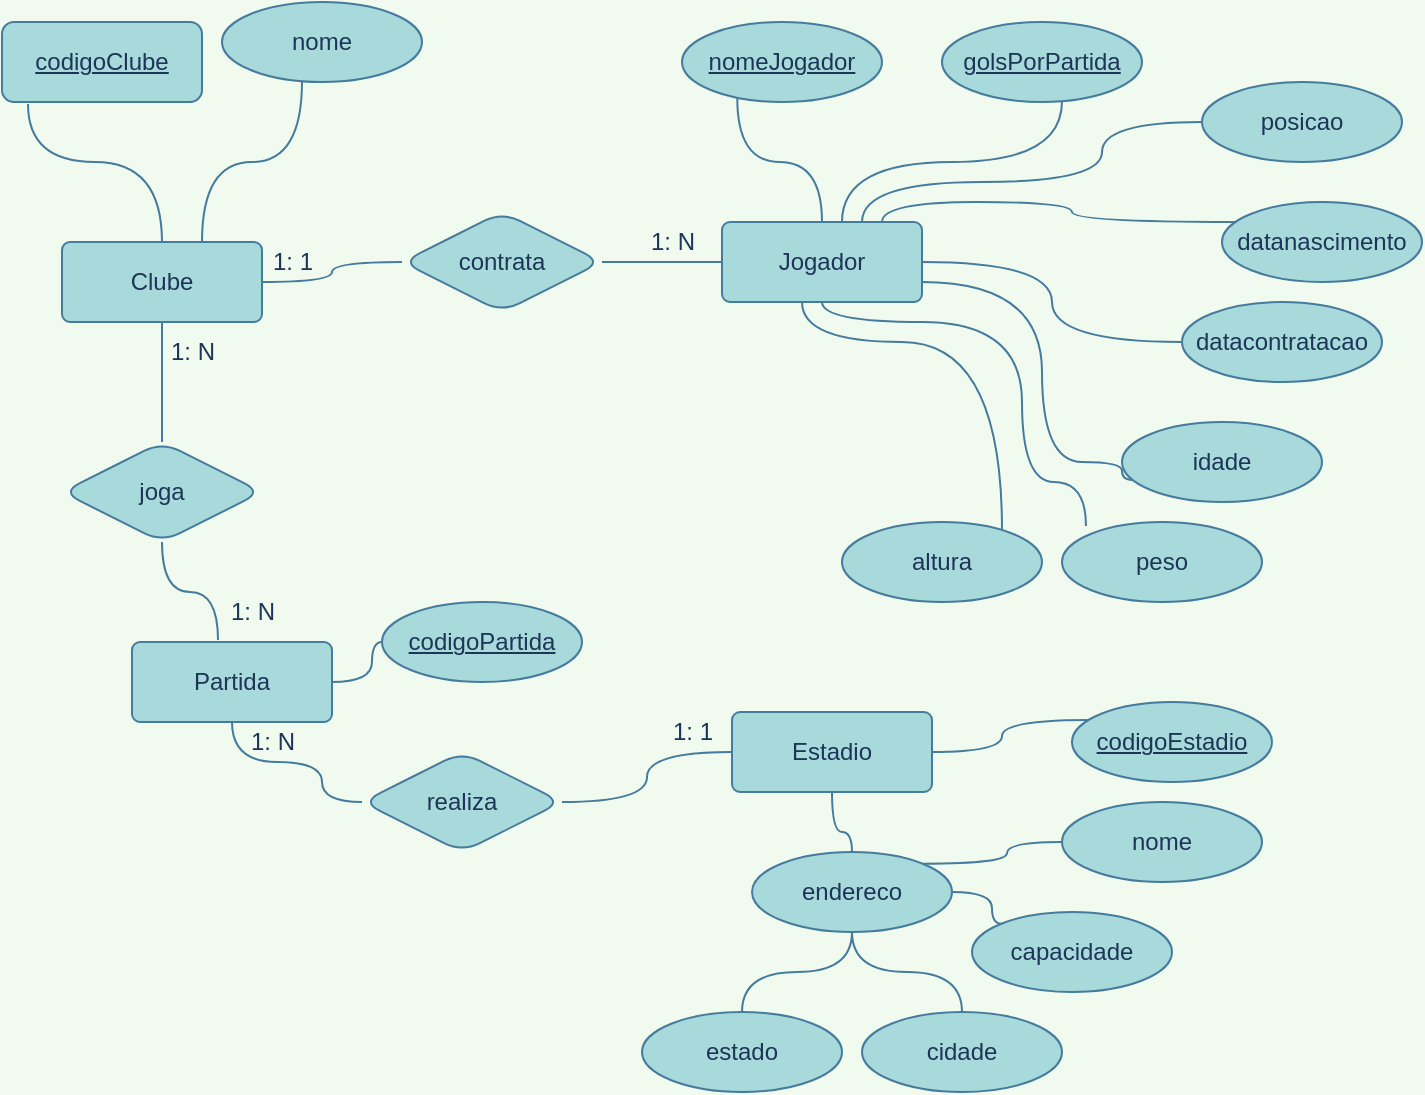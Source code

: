 <mxfile version="20.4.2" type="github" pages="2">
  <diagram id="-6PNWrwhY_0aAxeJvWDd" name="modeloconceitualFutebol">
    <mxGraphModel dx="1020" dy="536" grid="0" gridSize="10" guides="1" tooltips="1" connect="1" arrows="1" fold="1" page="1" pageScale="1" pageWidth="827" pageHeight="1169" background="#F1FAEE" math="0" shadow="0">
      <root>
        <mxCell id="0" />
        <mxCell id="1" parent="0" />
        <mxCell id="8zsah-cUSWj-YQ_bdB5u-6" style="edgeStyle=orthogonalEdgeStyle;rounded=1;orthogonalLoop=1;jettySize=auto;html=1;entryX=0.13;entryY=1.025;entryDx=0;entryDy=0;entryPerimeter=0;endArrow=none;endFill=0;labelBackgroundColor=#F1FAEE;strokeColor=#457B9D;fontColor=#1D3557;curved=1;" parent="1" source="8zsah-cUSWj-YQ_bdB5u-2" target="8zsah-cUSWj-YQ_bdB5u-4" edge="1">
          <mxGeometry relative="1" as="geometry">
            <Array as="points">
              <mxPoint x="122" y="192" />
              <mxPoint x="55" y="192" />
            </Array>
          </mxGeometry>
        </mxCell>
        <mxCell id="8zsah-cUSWj-YQ_bdB5u-7" style="edgeStyle=orthogonalEdgeStyle;rounded=1;orthogonalLoop=1;jettySize=auto;html=1;endArrow=none;endFill=0;labelBackgroundColor=#F1FAEE;strokeColor=#457B9D;fontColor=#1D3557;curved=1;" parent="1" source="8zsah-cUSWj-YQ_bdB5u-2" target="8zsah-cUSWj-YQ_bdB5u-5" edge="1">
          <mxGeometry relative="1" as="geometry">
            <Array as="points">
              <mxPoint x="142" y="192" />
              <mxPoint x="192" y="192" />
            </Array>
          </mxGeometry>
        </mxCell>
        <mxCell id="8zsah-cUSWj-YQ_bdB5u-48" style="edgeStyle=orthogonalEdgeStyle;rounded=1;orthogonalLoop=1;jettySize=auto;html=1;endArrow=none;endFill=0;labelBackgroundColor=#F1FAEE;strokeColor=#457B9D;fontColor=#1D3557;curved=1;" parent="1" source="8zsah-cUSWj-YQ_bdB5u-2" target="8zsah-cUSWj-YQ_bdB5u-47" edge="1">
          <mxGeometry relative="1" as="geometry" />
        </mxCell>
        <mxCell id="8zsah-cUSWj-YQ_bdB5u-56" style="edgeStyle=orthogonalEdgeStyle;rounded=1;orthogonalLoop=1;jettySize=auto;html=1;endArrow=none;endFill=0;labelBackgroundColor=#F1FAEE;strokeColor=#457B9D;fontColor=#1D3557;curved=1;" parent="1" source="8zsah-cUSWj-YQ_bdB5u-2" target="8zsah-cUSWj-YQ_bdB5u-55" edge="1">
          <mxGeometry relative="1" as="geometry" />
        </mxCell>
        <mxCell id="8zsah-cUSWj-YQ_bdB5u-2" value="Clube" style="rounded=1;arcSize=10;whiteSpace=wrap;html=1;align=center;fillColor=#A8DADC;strokeColor=#457B9D;fontColor=#1D3557;" parent="1" vertex="1">
          <mxGeometry x="72" y="232" width="100" height="40" as="geometry" />
        </mxCell>
        <mxCell id="8zsah-cUSWj-YQ_bdB5u-4" value="&lt;u&gt;codigoClube&lt;/u&gt;" style="whiteSpace=wrap;html=1;align=center;rounded=1;fillColor=#A8DADC;strokeColor=#457B9D;fontColor=#1D3557;" parent="1" vertex="1">
          <mxGeometry x="42" y="122" width="100" height="40" as="geometry" />
        </mxCell>
        <mxCell id="8zsah-cUSWj-YQ_bdB5u-5" value="nome" style="ellipse;whiteSpace=wrap;html=1;align=center;rounded=1;glass=1;fillColor=#A8DADC;strokeColor=#457B9D;fontColor=#1D3557;" parent="1" vertex="1">
          <mxGeometry x="152" y="112" width="100" height="40" as="geometry" />
        </mxCell>
        <mxCell id="8zsah-cUSWj-YQ_bdB5u-18" style="edgeStyle=orthogonalEdgeStyle;rounded=1;orthogonalLoop=1;jettySize=auto;html=1;entryX=0.25;entryY=1;entryDx=0;entryDy=0;endArrow=none;endFill=0;labelBackgroundColor=#F1FAEE;strokeColor=#457B9D;fontColor=#1D3557;curved=1;" parent="1" source="8zsah-cUSWj-YQ_bdB5u-8" target="8zsah-cUSWj-YQ_bdB5u-9" edge="1">
          <mxGeometry relative="1" as="geometry" />
        </mxCell>
        <mxCell id="8zsah-cUSWj-YQ_bdB5u-19" style="edgeStyle=orthogonalEdgeStyle;rounded=1;orthogonalLoop=1;jettySize=auto;html=1;endArrow=none;endFill=0;labelBackgroundColor=#F1FAEE;strokeColor=#457B9D;fontColor=#1D3557;curved=1;" parent="1" source="8zsah-cUSWj-YQ_bdB5u-8" target="8zsah-cUSWj-YQ_bdB5u-11" edge="1">
          <mxGeometry relative="1" as="geometry">
            <Array as="points">
              <mxPoint x="462" y="192" />
              <mxPoint x="572" y="192" />
            </Array>
          </mxGeometry>
        </mxCell>
        <mxCell id="8zsah-cUSWj-YQ_bdB5u-20" style="edgeStyle=orthogonalEdgeStyle;rounded=1;orthogonalLoop=1;jettySize=auto;html=1;entryX=0;entryY=0.5;entryDx=0;entryDy=0;endArrow=none;endFill=0;labelBackgroundColor=#F1FAEE;strokeColor=#457B9D;fontColor=#1D3557;curved=1;" parent="1" source="8zsah-cUSWj-YQ_bdB5u-8" target="8zsah-cUSWj-YQ_bdB5u-12" edge="1">
          <mxGeometry relative="1" as="geometry">
            <Array as="points">
              <mxPoint x="472" y="202" />
              <mxPoint x="592" y="202" />
              <mxPoint x="592" y="172" />
            </Array>
          </mxGeometry>
        </mxCell>
        <mxCell id="8zsah-cUSWj-YQ_bdB5u-21" style="edgeStyle=orthogonalEdgeStyle;rounded=1;orthogonalLoop=1;jettySize=auto;html=1;endArrow=none;endFill=0;labelBackgroundColor=#F1FAEE;strokeColor=#457B9D;fontColor=#1D3557;curved=1;" parent="1" source="8zsah-cUSWj-YQ_bdB5u-8" target="8zsah-cUSWj-YQ_bdB5u-13" edge="1">
          <mxGeometry relative="1" as="geometry">
            <Array as="points">
              <mxPoint x="482" y="212" />
              <mxPoint x="577" y="212" />
              <mxPoint x="577" y="222" />
            </Array>
          </mxGeometry>
        </mxCell>
        <mxCell id="8zsah-cUSWj-YQ_bdB5u-22" style="edgeStyle=orthogonalEdgeStyle;rounded=1;orthogonalLoop=1;jettySize=auto;html=1;entryX=0;entryY=0.5;entryDx=0;entryDy=0;endArrow=none;endFill=0;labelBackgroundColor=#F1FAEE;strokeColor=#457B9D;fontColor=#1D3557;curved=1;" parent="1" source="8zsah-cUSWj-YQ_bdB5u-8" target="8zsah-cUSWj-YQ_bdB5u-14" edge="1">
          <mxGeometry relative="1" as="geometry" />
        </mxCell>
        <mxCell id="8zsah-cUSWj-YQ_bdB5u-23" style="edgeStyle=orthogonalEdgeStyle;rounded=1;orthogonalLoop=1;jettySize=auto;html=1;entryX=0;entryY=0.75;entryDx=0;entryDy=0;endArrow=none;endFill=0;labelBackgroundColor=#F1FAEE;strokeColor=#457B9D;fontColor=#1D3557;curved=1;" parent="1" source="8zsah-cUSWj-YQ_bdB5u-8" target="8zsah-cUSWj-YQ_bdB5u-15" edge="1">
          <mxGeometry relative="1" as="geometry">
            <Array as="points">
              <mxPoint x="562" y="252" />
              <mxPoint x="562" y="342" />
              <mxPoint x="602" y="342" />
            </Array>
          </mxGeometry>
        </mxCell>
        <mxCell id="8zsah-cUSWj-YQ_bdB5u-24" style="edgeStyle=orthogonalEdgeStyle;rounded=1;orthogonalLoop=1;jettySize=auto;html=1;entryX=0.12;entryY=0.05;entryDx=0;entryDy=0;entryPerimeter=0;endArrow=none;endFill=0;labelBackgroundColor=#F1FAEE;strokeColor=#457B9D;fontColor=#1D3557;curved=1;" parent="1" source="8zsah-cUSWj-YQ_bdB5u-8" target="8zsah-cUSWj-YQ_bdB5u-16" edge="1">
          <mxGeometry relative="1" as="geometry">
            <Array as="points">
              <mxPoint x="452" y="272" />
              <mxPoint x="552" y="272" />
              <mxPoint x="552" y="352" />
              <mxPoint x="584" y="352" />
            </Array>
          </mxGeometry>
        </mxCell>
        <mxCell id="8zsah-cUSWj-YQ_bdB5u-25" style="edgeStyle=orthogonalEdgeStyle;rounded=1;orthogonalLoop=1;jettySize=auto;html=1;endArrow=none;endFill=0;labelBackgroundColor=#F1FAEE;strokeColor=#457B9D;fontColor=#1D3557;curved=1;" parent="1" source="8zsah-cUSWj-YQ_bdB5u-8" target="8zsah-cUSWj-YQ_bdB5u-17" edge="1">
          <mxGeometry relative="1" as="geometry">
            <Array as="points">
              <mxPoint x="442" y="282" />
              <mxPoint x="542" y="282" />
            </Array>
          </mxGeometry>
        </mxCell>
        <mxCell id="8zsah-cUSWj-YQ_bdB5u-8" value="Jogador" style="rounded=1;arcSize=10;whiteSpace=wrap;html=1;align=center;fillColor=#A8DADC;strokeColor=#457B9D;fontColor=#1D3557;" parent="1" vertex="1">
          <mxGeometry x="402" y="222" width="100" height="40" as="geometry" />
        </mxCell>
        <mxCell id="8zsah-cUSWj-YQ_bdB5u-9" value="&lt;u&gt;nomeJogador&lt;/u&gt;" style="ellipse;whiteSpace=wrap;html=1;align=center;rounded=1;glass=1;fillColor=#A8DADC;strokeColor=#457B9D;fontColor=#1D3557;" parent="1" vertex="1">
          <mxGeometry x="382" y="122" width="100" height="40" as="geometry" />
        </mxCell>
        <mxCell id="8zsah-cUSWj-YQ_bdB5u-11" value="&lt;u&gt;golsPorPartida&lt;/u&gt;" style="ellipse;whiteSpace=wrap;html=1;align=center;rounded=1;glass=1;fillColor=#A8DADC;strokeColor=#457B9D;fontColor=#1D3557;" parent="1" vertex="1">
          <mxGeometry x="512" y="122" width="100" height="40" as="geometry" />
        </mxCell>
        <mxCell id="8zsah-cUSWj-YQ_bdB5u-12" value="posicao" style="ellipse;whiteSpace=wrap;html=1;align=center;rounded=1;glass=1;fillColor=#A8DADC;strokeColor=#457B9D;fontColor=#1D3557;" parent="1" vertex="1">
          <mxGeometry x="642" y="152" width="100" height="40" as="geometry" />
        </mxCell>
        <mxCell id="8zsah-cUSWj-YQ_bdB5u-13" value="datanascimento" style="ellipse;whiteSpace=wrap;html=1;align=center;rounded=1;glass=1;fillColor=#A8DADC;strokeColor=#457B9D;fontColor=#1D3557;" parent="1" vertex="1">
          <mxGeometry x="652" y="212" width="100" height="40" as="geometry" />
        </mxCell>
        <mxCell id="8zsah-cUSWj-YQ_bdB5u-14" value="datacontratacao" style="ellipse;whiteSpace=wrap;html=1;align=center;rounded=1;glass=1;fillColor=#A8DADC;strokeColor=#457B9D;fontColor=#1D3557;" parent="1" vertex="1">
          <mxGeometry x="632" y="262" width="100" height="40" as="geometry" />
        </mxCell>
        <mxCell id="8zsah-cUSWj-YQ_bdB5u-15" value="idade" style="ellipse;whiteSpace=wrap;html=1;align=center;rounded=1;glass=1;fillColor=#A8DADC;strokeColor=#457B9D;fontColor=#1D3557;" parent="1" vertex="1">
          <mxGeometry x="602" y="322" width="100" height="40" as="geometry" />
        </mxCell>
        <mxCell id="8zsah-cUSWj-YQ_bdB5u-16" value="peso" style="ellipse;whiteSpace=wrap;html=1;align=center;rounded=1;glass=1;fillColor=#A8DADC;strokeColor=#457B9D;fontColor=#1D3557;" parent="1" vertex="1">
          <mxGeometry x="572" y="372" width="100" height="40" as="geometry" />
        </mxCell>
        <mxCell id="8zsah-cUSWj-YQ_bdB5u-17" value="altura" style="ellipse;whiteSpace=wrap;html=1;align=center;rounded=1;glass=1;fillColor=#A8DADC;strokeColor=#457B9D;fontColor=#1D3557;" parent="1" vertex="1">
          <mxGeometry x="462" y="372" width="100" height="40" as="geometry" />
        </mxCell>
        <mxCell id="8zsah-cUSWj-YQ_bdB5u-35" style="edgeStyle=orthogonalEdgeStyle;rounded=1;orthogonalLoop=1;jettySize=auto;html=1;entryX=0.09;entryY=0.225;entryDx=0;entryDy=0;entryPerimeter=0;endArrow=none;endFill=0;labelBackgroundColor=#F1FAEE;strokeColor=#457B9D;fontColor=#1D3557;curved=1;" parent="1" source="8zsah-cUSWj-YQ_bdB5u-26" target="8zsah-cUSWj-YQ_bdB5u-28" edge="1">
          <mxGeometry relative="1" as="geometry" />
        </mxCell>
        <mxCell id="8zsah-cUSWj-YQ_bdB5u-38" style="edgeStyle=orthogonalEdgeStyle;rounded=1;orthogonalLoop=1;jettySize=auto;html=1;entryX=0.5;entryY=0;entryDx=0;entryDy=0;endArrow=none;endFill=0;labelBackgroundColor=#F1FAEE;strokeColor=#457B9D;fontColor=#1D3557;curved=1;" parent="1" source="8zsah-cUSWj-YQ_bdB5u-26" target="8zsah-cUSWj-YQ_bdB5u-37" edge="1">
          <mxGeometry relative="1" as="geometry" />
        </mxCell>
        <mxCell id="8zsah-cUSWj-YQ_bdB5u-26" value="Estadio" style="rounded=1;arcSize=10;whiteSpace=wrap;html=1;align=center;fillColor=#A8DADC;strokeColor=#457B9D;fontColor=#1D3557;" parent="1" vertex="1">
          <mxGeometry x="407" y="467" width="100" height="40" as="geometry" />
        </mxCell>
        <mxCell id="8zsah-cUSWj-YQ_bdB5u-28" value="&lt;u&gt;codigoEstadio&lt;/u&gt;" style="ellipse;whiteSpace=wrap;html=1;align=center;rounded=1;glass=1;fillColor=#A8DADC;strokeColor=#457B9D;fontColor=#1D3557;" parent="1" vertex="1">
          <mxGeometry x="577" y="462" width="100" height="40" as="geometry" />
        </mxCell>
        <mxCell id="8zsah-cUSWj-YQ_bdB5u-29" value="nome" style="ellipse;whiteSpace=wrap;html=1;align=center;rounded=1;glass=1;fillColor=#A8DADC;strokeColor=#457B9D;fontColor=#1D3557;" parent="1" vertex="1">
          <mxGeometry x="572" y="512" width="100" height="40" as="geometry" />
        </mxCell>
        <mxCell id="8zsah-cUSWj-YQ_bdB5u-30" value="cidade" style="ellipse;whiteSpace=wrap;html=1;align=center;rounded=1;glass=1;fillColor=#A8DADC;strokeColor=#457B9D;fontColor=#1D3557;" parent="1" vertex="1">
          <mxGeometry x="472" y="617" width="100" height="40" as="geometry" />
        </mxCell>
        <mxCell id="8zsah-cUSWj-YQ_bdB5u-31" value="estado" style="ellipse;whiteSpace=wrap;html=1;align=center;rounded=1;glass=1;fillColor=#A8DADC;strokeColor=#457B9D;fontColor=#1D3557;" parent="1" vertex="1">
          <mxGeometry x="362" y="617" width="100" height="40" as="geometry" />
        </mxCell>
        <mxCell id="8zsah-cUSWj-YQ_bdB5u-63" style="edgeStyle=orthogonalEdgeStyle;rounded=1;orthogonalLoop=1;jettySize=auto;html=1;endArrow=none;endFill=0;labelBackgroundColor=#F1FAEE;strokeColor=#457B9D;fontColor=#1D3557;curved=1;" parent="1" source="8zsah-cUSWj-YQ_bdB5u-37" target="8zsah-cUSWj-YQ_bdB5u-31" edge="1">
          <mxGeometry relative="1" as="geometry" />
        </mxCell>
        <mxCell id="8zsah-cUSWj-YQ_bdB5u-64" style="edgeStyle=orthogonalEdgeStyle;rounded=1;orthogonalLoop=1;jettySize=auto;html=1;endArrow=none;endFill=0;labelBackgroundColor=#F1FAEE;strokeColor=#457B9D;fontColor=#1D3557;curved=1;" parent="1" source="8zsah-cUSWj-YQ_bdB5u-37" target="8zsah-cUSWj-YQ_bdB5u-30" edge="1">
          <mxGeometry relative="1" as="geometry" />
        </mxCell>
        <mxCell id="8zsah-cUSWj-YQ_bdB5u-66" style="edgeStyle=orthogonalEdgeStyle;rounded=1;orthogonalLoop=1;jettySize=auto;html=1;entryX=0;entryY=0;entryDx=0;entryDy=0;endArrow=none;endFill=0;labelBackgroundColor=#F1FAEE;strokeColor=#457B9D;fontColor=#1D3557;curved=1;" parent="1" source="8zsah-cUSWj-YQ_bdB5u-37" target="8zsah-cUSWj-YQ_bdB5u-42" edge="1">
          <mxGeometry relative="1" as="geometry" />
        </mxCell>
        <mxCell id="8zsah-cUSWj-YQ_bdB5u-70" style="edgeStyle=orthogonalEdgeStyle;rounded=1;orthogonalLoop=1;jettySize=auto;html=1;exitX=1;exitY=0;exitDx=0;exitDy=0;endArrow=none;endFill=0;labelBackgroundColor=#F1FAEE;strokeColor=#457B9D;fontColor=#1D3557;curved=1;" parent="1" source="8zsah-cUSWj-YQ_bdB5u-37" target="8zsah-cUSWj-YQ_bdB5u-29" edge="1">
          <mxGeometry relative="1" as="geometry" />
        </mxCell>
        <mxCell id="8zsah-cUSWj-YQ_bdB5u-37" value="endereco" style="ellipse;whiteSpace=wrap;html=1;align=center;rounded=1;glass=1;fillColor=#A8DADC;strokeColor=#457B9D;fontColor=#1D3557;" parent="1" vertex="1">
          <mxGeometry x="417" y="537" width="100" height="40" as="geometry" />
        </mxCell>
        <mxCell id="8zsah-cUSWj-YQ_bdB5u-42" value="capacidade" style="ellipse;whiteSpace=wrap;html=1;align=center;rounded=1;glass=1;fillColor=#A8DADC;strokeColor=#457B9D;fontColor=#1D3557;" parent="1" vertex="1">
          <mxGeometry x="527" y="567" width="100" height="40" as="geometry" />
        </mxCell>
        <mxCell id="8zsah-cUSWj-YQ_bdB5u-46" style="edgeStyle=orthogonalEdgeStyle;rounded=1;orthogonalLoop=1;jettySize=auto;html=1;entryX=0;entryY=0.5;entryDx=0;entryDy=0;endArrow=none;endFill=0;labelBackgroundColor=#F1FAEE;strokeColor=#457B9D;fontColor=#1D3557;curved=1;" parent="1" source="8zsah-cUSWj-YQ_bdB5u-44" target="8zsah-cUSWj-YQ_bdB5u-45" edge="1">
          <mxGeometry relative="1" as="geometry" />
        </mxCell>
        <mxCell id="8zsah-cUSWj-YQ_bdB5u-71" style="edgeStyle=orthogonalEdgeStyle;rounded=1;orthogonalLoop=1;jettySize=auto;html=1;entryX=0;entryY=0.5;entryDx=0;entryDy=0;endArrow=none;endFill=0;labelBackgroundColor=#F1FAEE;strokeColor=#457B9D;fontColor=#1D3557;curved=1;" parent="1" source="8zsah-cUSWj-YQ_bdB5u-44" target="8zsah-cUSWj-YQ_bdB5u-62" edge="1">
          <mxGeometry relative="1" as="geometry">
            <Array as="points">
              <mxPoint x="157" y="492" />
              <mxPoint x="202" y="492" />
              <mxPoint x="202" y="512" />
            </Array>
          </mxGeometry>
        </mxCell>
        <mxCell id="8zsah-cUSWj-YQ_bdB5u-44" value="Partida" style="rounded=1;arcSize=10;whiteSpace=wrap;html=1;align=center;fillColor=#A8DADC;strokeColor=#457B9D;fontColor=#1D3557;" parent="1" vertex="1">
          <mxGeometry x="107" y="432" width="100" height="40" as="geometry" />
        </mxCell>
        <mxCell id="8zsah-cUSWj-YQ_bdB5u-45" value="&lt;u&gt;codigoPartida&lt;/u&gt;" style="ellipse;whiteSpace=wrap;html=1;align=center;rounded=1;glass=1;fillColor=#A8DADC;strokeColor=#457B9D;fontColor=#1D3557;" parent="1" vertex="1">
          <mxGeometry x="232" y="412" width="100" height="40" as="geometry" />
        </mxCell>
        <mxCell id="8zsah-cUSWj-YQ_bdB5u-49" style="edgeStyle=orthogonalEdgeStyle;rounded=1;orthogonalLoop=1;jettySize=auto;html=1;endArrow=none;endFill=0;labelBackgroundColor=#F1FAEE;strokeColor=#457B9D;fontColor=#1D3557;curved=1;" parent="1" source="8zsah-cUSWj-YQ_bdB5u-47" target="8zsah-cUSWj-YQ_bdB5u-8" edge="1">
          <mxGeometry relative="1" as="geometry" />
        </mxCell>
        <mxCell id="8zsah-cUSWj-YQ_bdB5u-47" value="contrata" style="shape=rhombus;perimeter=rhombusPerimeter;whiteSpace=wrap;html=1;align=center;rounded=1;glass=1;fillColor=#A8DADC;strokeColor=#457B9D;fontColor=#1D3557;" parent="1" vertex="1">
          <mxGeometry x="242" y="217" width="100" height="50" as="geometry" />
        </mxCell>
        <mxCell id="8zsah-cUSWj-YQ_bdB5u-50" value="1: N" style="text;html=1;align=center;verticalAlign=middle;resizable=0;points=[];autosize=1;strokeColor=none;fillColor=none;fontColor=#1D3557;rounded=1;" parent="1" vertex="1">
          <mxGeometry x="352" y="217" width="50" height="30" as="geometry" />
        </mxCell>
        <mxCell id="8zsah-cUSWj-YQ_bdB5u-52" value="1: 1" style="text;html=1;align=center;verticalAlign=middle;resizable=0;points=[];autosize=1;strokeColor=none;fillColor=none;fontColor=#1D3557;rounded=1;" parent="1" vertex="1">
          <mxGeometry x="167" y="227" width="40" height="30" as="geometry" />
        </mxCell>
        <mxCell id="8zsah-cUSWj-YQ_bdB5u-57" style="edgeStyle=orthogonalEdgeStyle;rounded=1;orthogonalLoop=1;jettySize=auto;html=1;entryX=0.43;entryY=-0.025;entryDx=0;entryDy=0;entryPerimeter=0;endArrow=none;endFill=0;labelBackgroundColor=#F1FAEE;strokeColor=#457B9D;fontColor=#1D3557;curved=1;" parent="1" source="8zsah-cUSWj-YQ_bdB5u-55" target="8zsah-cUSWj-YQ_bdB5u-44" edge="1">
          <mxGeometry relative="1" as="geometry" />
        </mxCell>
        <mxCell id="8zsah-cUSWj-YQ_bdB5u-55" value="joga" style="shape=rhombus;perimeter=rhombusPerimeter;whiteSpace=wrap;html=1;align=center;rounded=1;glass=1;fillColor=#A8DADC;strokeColor=#457B9D;fontColor=#1D3557;" parent="1" vertex="1">
          <mxGeometry x="72" y="332" width="100" height="50" as="geometry" />
        </mxCell>
        <mxCell id="8zsah-cUSWj-YQ_bdB5u-59" value="1: N" style="text;html=1;align=center;verticalAlign=middle;resizable=0;points=[];autosize=1;strokeColor=none;fillColor=none;fontColor=#1D3557;rounded=1;" parent="1" vertex="1">
          <mxGeometry x="142" y="402" width="50" height="30" as="geometry" />
        </mxCell>
        <mxCell id="8zsah-cUSWj-YQ_bdB5u-60" value="1: N" style="text;html=1;align=center;verticalAlign=middle;resizable=0;points=[];autosize=1;strokeColor=none;fillColor=none;fontColor=#1D3557;rounded=1;" parent="1" vertex="1">
          <mxGeometry x="112" y="272" width="50" height="30" as="geometry" />
        </mxCell>
        <mxCell id="8zsah-cUSWj-YQ_bdB5u-72" style="edgeStyle=orthogonalEdgeStyle;rounded=1;orthogonalLoop=1;jettySize=auto;html=1;entryX=0;entryY=0.5;entryDx=0;entryDy=0;endArrow=none;endFill=0;labelBackgroundColor=#F1FAEE;strokeColor=#457B9D;fontColor=#1D3557;curved=1;" parent="1" source="8zsah-cUSWj-YQ_bdB5u-62" target="8zsah-cUSWj-YQ_bdB5u-26" edge="1">
          <mxGeometry relative="1" as="geometry" />
        </mxCell>
        <mxCell id="8zsah-cUSWj-YQ_bdB5u-62" value="realiza" style="shape=rhombus;perimeter=rhombusPerimeter;whiteSpace=wrap;html=1;align=center;rounded=1;glass=1;fillColor=#A8DADC;strokeColor=#457B9D;fontColor=#1D3557;" parent="1" vertex="1">
          <mxGeometry x="222" y="487" width="100" height="50" as="geometry" />
        </mxCell>
        <mxCell id="8zsah-cUSWj-YQ_bdB5u-73" value="1: N" style="text;html=1;align=center;verticalAlign=middle;resizable=0;points=[];autosize=1;strokeColor=none;fillColor=none;fontColor=#1D3557;rounded=1;" parent="1" vertex="1">
          <mxGeometry x="152" y="467" width="50" height="30" as="geometry" />
        </mxCell>
        <mxCell id="8zsah-cUSWj-YQ_bdB5u-74" value="1: 1" style="text;html=1;align=center;verticalAlign=middle;resizable=0;points=[];autosize=1;strokeColor=none;fillColor=none;fontColor=#1D3557;rounded=1;" parent="1" vertex="1">
          <mxGeometry x="367" y="462" width="40" height="30" as="geometry" />
        </mxCell>
      </root>
    </mxGraphModel>
  </diagram>
  <diagram id="EDaduzlbNOUrJJkYrL8n" name="modelologico">
    <mxGraphModel dx="1020" dy="536" grid="0" gridSize="10" guides="1" tooltips="1" connect="1" arrows="1" fold="1" page="1" pageScale="1" pageWidth="827" pageHeight="1169" background="none" math="0" shadow="0">
      <root>
        <mxCell id="0" />
        <mxCell id="1" parent="0" />
        <mxCell id="0ottOxMiA2sQ26NMwtPy-1" value="&lt;div style=&quot;text-align: center; box-sizing: border-box; width: 100%; background: rgb(228, 228, 228); padding: 2px;&quot;&gt;Jogador&lt;/div&gt;&lt;table style=&quot;width:100%;font-size:1em;&quot; cellpadding=&quot;2&quot; cellspacing=&quot;0&quot;&gt;&lt;tbody&gt;&lt;tr&gt;&lt;td&gt;PK&lt;/td&gt;&lt;td&gt;nomeJogador VARCHAR(255) NOT NULL&lt;br&gt;&lt;/td&gt;&lt;/tr&gt;&lt;tr&gt;&lt;td&gt;&lt;br&gt;&lt;br&gt;&lt;br&gt;&lt;br&gt;&lt;br&gt;&lt;br&gt;&lt;br&gt;FK&lt;/td&gt;&lt;td&gt;posicao VARCHAR(255) NOT NULL&lt;br&gt;datanascimento DATE NOT NULL&lt;br&gt;datacontratacao DATE NOT NULL&lt;br&gt;idade INTEGER&amp;nbsp;NOT NULL&lt;br&gt;peso DOUBLE NOT NULL&lt;br&gt;altura DOUBLE NOT NULL&lt;br&gt;codigoClube INTEGER NOT NULL&lt;/td&gt;&lt;/tr&gt;&lt;tr&gt;&lt;td&gt;&lt;/td&gt;&lt;td&gt;&lt;br&gt;&lt;/td&gt;&lt;/tr&gt;&lt;/tbody&gt;&lt;/table&gt;" style="verticalAlign=top;align=left;overflow=fill;html=1;rounded=1;glass=0;fillColor=#A8DADC;strokeColor=none;fontColor=#1D3557;" parent="1" vertex="1">
          <mxGeometry x="408" y="8" width="260" height="170" as="geometry" />
        </mxCell>
        <mxCell id="0ottOxMiA2sQ26NMwtPy-2" value="&lt;div style=&quot;text-align: center; box-sizing: border-box; width: 100%; background: rgb(228, 228, 228); padding: 2px;&quot;&gt;Clube&lt;/div&gt;&lt;table style=&quot;width:100%;font-size:1em;&quot; cellpadding=&quot;2&quot; cellspacing=&quot;0&quot;&gt;&lt;tbody&gt;&lt;tr&gt;&lt;td&gt;PK&lt;/td&gt;&lt;td&gt;codigoClube&amp;nbsp;INTEGER NOT NULL&lt;br&gt;&lt;/td&gt;&lt;/tr&gt;&lt;tr&gt;&lt;td&gt;&lt;br&gt;&lt;/td&gt;&lt;td&gt;nome VARCHAR(255) NOT NULL&lt;br&gt;&lt;br&gt;&lt;br&gt;&lt;/td&gt;&lt;/tr&gt;&lt;tr&gt;&lt;td&gt;&lt;/td&gt;&lt;td&gt;&lt;br&gt;&lt;/td&gt;&lt;/tr&gt;&lt;/tbody&gt;&lt;/table&gt;" style="verticalAlign=top;align=left;overflow=fill;html=1;rounded=1;glass=0;strokeColor=none;fillColor=#A8DADC;fontColor=#1D3557;" parent="1" vertex="1">
          <mxGeometry x="50" y="90" width="260" height="70" as="geometry" />
        </mxCell>
        <mxCell id="0ottOxMiA2sQ26NMwtPy-6" value="" style="edgeStyle=entityRelationEdgeStyle;fontSize=12;html=1;endArrow=ERoneToMany;startArrow=ERmandOne;rounded=0;exitX=1;exitY=0.25;exitDx=0;exitDy=0;entryX=-0.006;entryY=0.705;entryDx=0;entryDy=0;entryPerimeter=0;labelBackgroundColor=#F1FAEE;strokeColor=#457B9D;fontColor=#1D3557;" parent="1" source="0ottOxMiA2sQ26NMwtPy-2" target="0ottOxMiA2sQ26NMwtPy-1" edge="1">
          <mxGeometry width="100" height="100" relative="1" as="geometry">
            <mxPoint x="350" y="330" as="sourcePoint" />
            <mxPoint x="450" y="230" as="targetPoint" />
          </mxGeometry>
        </mxCell>
        <mxCell id="0ottOxMiA2sQ26NMwtPy-7" value="&lt;div style=&quot;text-align: center; box-sizing: border-box; width: 100%; background: rgb(228, 228, 228); padding: 2px;&quot;&gt;Partida&lt;/div&gt;&lt;table style=&quot;width:100%;font-size:1em;&quot; cellpadding=&quot;2&quot; cellspacing=&quot;0&quot;&gt;&lt;tbody&gt;&lt;tr&gt;&lt;td&gt;PK&lt;/td&gt;&lt;td&gt;codigoPartida&amp;nbsp;INTEGER&amp;nbsp;NOT NULL&lt;br&gt;&lt;/td&gt;&lt;/tr&gt;&lt;tr&gt;&lt;td&gt;FK&lt;/td&gt;&lt;td&gt;codigoEstadio INTEGER&amp;nbsp;NOT NULL&lt;/td&gt;&lt;/tr&gt;&lt;tr&gt;&lt;td&gt;FK&lt;br&gt;FK&lt;br&gt;&lt;/td&gt;&lt;td&gt;codigoClube1 INTEGER NOT NULL&lt;br&gt;codigoClube2 INTEGER NOT NULL&lt;br&gt;&lt;/td&gt;&lt;/tr&gt;&lt;/tbody&gt;&lt;/table&gt;" style="verticalAlign=top;align=left;overflow=fill;html=1;rounded=1;glass=0;fillColor=#A8DADC;strokeColor=none;fontColor=#1D3557;" parent="1" vertex="1">
          <mxGeometry x="26" y="258" width="260" height="170" as="geometry" />
        </mxCell>
        <mxCell id="0ottOxMiA2sQ26NMwtPy-8" value="" style="edgeStyle=entityRelationEdgeStyle;fontSize=12;html=1;endArrow=ERoneToMany;startArrow=ERmandOne;rounded=0;exitX=0.25;exitY=1;exitDx=0;exitDy=0;entryX=0.5;entryY=0;entryDx=0;entryDy=0;targetPerimeterSpacing=1;labelBackgroundColor=#F1FAEE;strokeColor=#457B9D;fontColor=#1D3557;" parent="1" source="0ottOxMiA2sQ26NMwtPy-2" target="0ottOxMiA2sQ26NMwtPy-7" edge="1">
          <mxGeometry width="100" height="100" relative="1" as="geometry">
            <mxPoint x="150" y="200" as="sourcePoint" />
            <mxPoint x="238.44" y="282.35" as="targetPoint" />
          </mxGeometry>
        </mxCell>
        <mxCell id="0ottOxMiA2sQ26NMwtPy-10" value="&lt;div style=&quot;text-align: center; box-sizing: border-box; width: 100%; background: rgb(228, 228, 228); padding: 2px;&quot;&gt;Partida_golsJogador&lt;/div&gt;&lt;table style=&quot;width:100%;font-size:1em;&quot; cellpadding=&quot;2&quot; cellspacing=&quot;0&quot;&gt;&lt;tbody&gt;&lt;tr&gt;&lt;td&gt;FK&lt;/td&gt;&lt;td&gt;codigoClube INTEGER NOT NULL&lt;br&gt;&lt;/td&gt;&lt;/tr&gt;&lt;tr&gt;&lt;td&gt;FK&lt;br&gt;FK&lt;br&gt;FK&lt;/td&gt;&lt;td&gt;golsPorPartida INTEGER&amp;nbsp;NOT NULL&lt;br&gt;nomeJogador VARCHAR(255) NOT NULL&lt;br&gt;codigoClube INTEGER NOT NULL&lt;/td&gt;&lt;/tr&gt;&lt;tr&gt;&lt;td&gt;&lt;/td&gt;&lt;td&gt;&lt;br&gt;&lt;/td&gt;&lt;/tr&gt;&lt;/tbody&gt;&lt;/table&gt;" style="verticalAlign=top;align=left;overflow=fill;html=1;rounded=1;glass=0;fillColor=#A8DADC;strokeColor=none;fontColor=#1D3557;" parent="1" vertex="1">
          <mxGeometry x="359" y="204" width="260" height="170" as="geometry" />
        </mxCell>
        <mxCell id="0ottOxMiA2sQ26NMwtPy-13" value="&lt;div style=&quot;text-align: center; box-sizing: border-box; width: 100%; background: rgb(228, 228, 228); padding: 2px;&quot;&gt;Estadio&lt;/div&gt;&lt;table style=&quot;width:100%;font-size:1em;&quot; cellpadding=&quot;2&quot; cellspacing=&quot;0&quot;&gt;&lt;tbody&gt;&lt;tr&gt;&lt;td&gt;PK&lt;/td&gt;&lt;td&gt;&lt;table style=&quot;font-size: 1em; width: 260px;&quot; cellpadding=&quot;2&quot; cellspacing=&quot;0&quot;&gt;&lt;tbody&gt;&lt;tr&gt;&lt;td&gt;codigoEstadio INTEGER&amp;nbsp;NOT NULL&lt;br&gt;&lt;/td&gt;&lt;/tr&gt;&lt;tr&gt;&lt;/tr&gt;&lt;/tbody&gt;&lt;/table&gt;&lt;/td&gt;&lt;/tr&gt;&lt;tr&gt;&lt;td&gt;&lt;br&gt;&lt;/td&gt;&lt;td&gt;codigoPartida INTEGER&amp;nbsp;NOT NULL&lt;br&gt;nome VARCHAR(255) NOT NULL&lt;br&gt;capacidade DOUBLE NOT NULL&lt;br&gt;cidade VARCHAR(255) NOT NULL&lt;br&gt;estado VARCHAR(255) NOT NULL&lt;br&gt;&lt;/td&gt;&lt;/tr&gt;&lt;tr&gt;&lt;td&gt;&lt;br&gt;&lt;/td&gt;&lt;td&gt;&lt;br&gt;&lt;/td&gt;&lt;/tr&gt;&lt;/tbody&gt;&lt;/table&gt;" style="verticalAlign=top;align=left;overflow=fill;html=1;rounded=1;glass=0;fillColor=#A8DADC;strokeColor=none;fontColor=#1D3557;" parent="1" vertex="1">
          <mxGeometry x="308" y="403" width="260" height="170" as="geometry" />
        </mxCell>
        <mxCell id="0ottOxMiA2sQ26NMwtPy-14" value="" style="edgeStyle=entityRelationEdgeStyle;fontSize=12;html=1;endArrow=ERoneToMany;startArrow=ERmandOne;rounded=0;sketch=0;strokeColor=#457B9D;endSize=6;targetPerimeterSpacing=1;jumpStyle=none;jumpSize=6;exitX=0.25;exitY=0;exitDx=0;exitDy=0;entryX=1;entryY=0.75;entryDx=0;entryDy=0;labelBackgroundColor=#F1FAEE;fontColor=#1D3557;" parent="1" source="0ottOxMiA2sQ26NMwtPy-13" target="0ottOxMiA2sQ26NMwtPy-7" edge="1">
          <mxGeometry width="100" height="100" relative="1" as="geometry">
            <mxPoint x="350" y="660" as="sourcePoint" />
            <mxPoint x="450" y="560" as="targetPoint" />
          </mxGeometry>
        </mxCell>
        <mxCell id="0ottOxMiA2sQ26NMwtPy-15" value="" style="edgeStyle=entityRelationEdgeStyle;fontSize=12;html=1;endArrow=ERoneToMany;startArrow=ERmandOne;rounded=0;strokeColor=#457B9D;fontColor=#1D3557;fillColor=#A8DADC;exitX=0.5;exitY=1;exitDx=0;exitDy=0;entryX=0.001;entryY=0.048;entryDx=0;entryDy=0;entryPerimeter=0;" parent="1" source="0ottOxMiA2sQ26NMwtPy-2" target="0ottOxMiA2sQ26NMwtPy-10" edge="1">
          <mxGeometry width="100" height="100" relative="1" as="geometry">
            <mxPoint x="345" y="345" as="sourcePoint" />
            <mxPoint x="445" y="245" as="targetPoint" />
          </mxGeometry>
        </mxCell>
        <mxCell id="0ottOxMiA2sQ26NMwtPy-16" value="" style="edgeStyle=entityRelationEdgeStyle;fontSize=12;html=1;endArrow=ERoneToMany;startArrow=ERmandOne;rounded=0;strokeColor=#457B9D;fontColor=#1D3557;fillColor=#A8DADC;exitX=0.25;exitY=1;exitDx=0;exitDy=0;entryX=0.25;entryY=0;entryDx=0;entryDy=0;" parent="1" source="0ottOxMiA2sQ26NMwtPy-1" target="0ottOxMiA2sQ26NMwtPy-10" edge="1">
          <mxGeometry width="100" height="100" relative="1" as="geometry">
            <mxPoint x="670" y="260" as="sourcePoint" />
            <mxPoint x="917.26" y="413.16" as="targetPoint" />
          </mxGeometry>
        </mxCell>
        <mxCell id="0ottOxMiA2sQ26NMwtPy-17" value="" style="edgeStyle=entityRelationEdgeStyle;fontSize=12;html=1;endArrow=ERoneToMany;startArrow=ERmandOne;rounded=0;strokeColor=#457B9D;fontColor=#1D3557;fillColor=#A8DADC;exitX=1;exitY=0.5;exitDx=0;exitDy=0;entryX=0;entryY=0.25;entryDx=0;entryDy=0;" parent="1" source="0ottOxMiA2sQ26NMwtPy-7" target="0ottOxMiA2sQ26NMwtPy-10" edge="1">
          <mxGeometry width="100" height="100" relative="1" as="geometry">
            <mxPoint x="328" y="496" as="sourcePoint" />
            <mxPoint x="428" y="396" as="targetPoint" />
          </mxGeometry>
        </mxCell>
      </root>
    </mxGraphModel>
  </diagram>
</mxfile>
